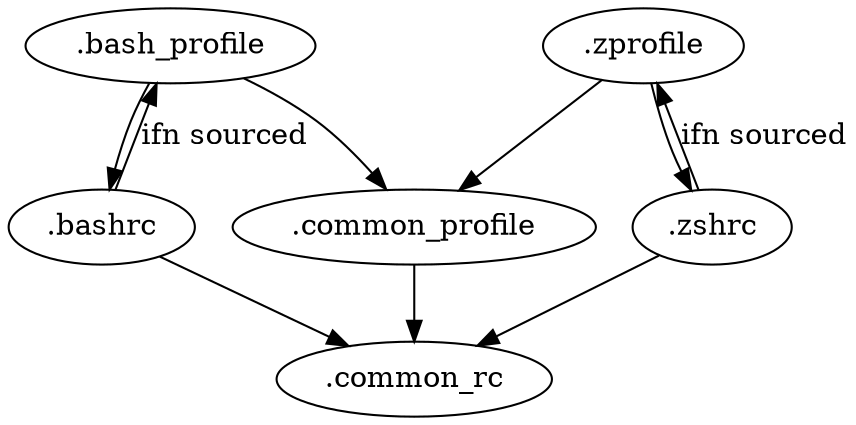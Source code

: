 digraph G {
    ".bash_profile" -> ".common_profile";
    ".bash_profile" -> ".bashrc";
    ".bashrc" -> ".bash_profile" [label="ifn sourced"];
    ".bashrc" -> ".common_rc";
    ".common_profile" -> ".common_rc";
    ".zprofile" -> ".common_profile";
    ".zprofile" -> ".zshrc";
    ".zshrc" -> ".zprofile" [label="ifn sourced"];
    ".zshrc" -> ".common_rc";
    { rank=same; ".bashrc"; ".zshrc"; }
    { rank=same; ".bash_profile"; ".zprofile"; }
}
